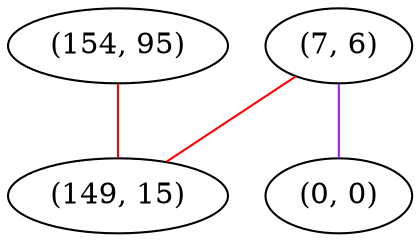 graph "" {
"(154, 95)";
"(7, 6)";
"(149, 15)";
"(0, 0)";
"(154, 95)" -- "(149, 15)"  [color=red, key=0, weight=1];
"(7, 6)" -- "(149, 15)"  [color=red, key=0, weight=1];
"(7, 6)" -- "(0, 0)"  [color=purple, key=0, weight=4];
}

